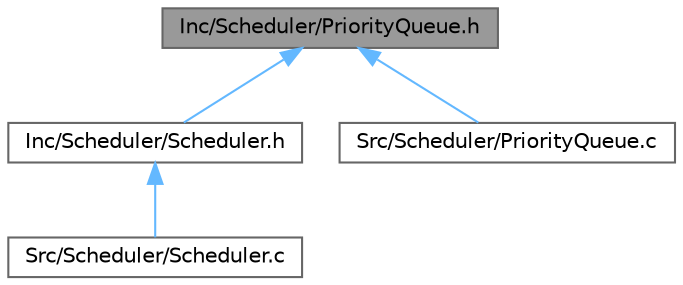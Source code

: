 digraph "Inc/Scheduler/PriorityQueue.h"
{
 // LATEX_PDF_SIZE
  bgcolor="transparent";
  edge [fontname=Helvetica,fontsize=10,labelfontname=Helvetica,labelfontsize=10];
  node [fontname=Helvetica,fontsize=10,shape=box,height=0.2,width=0.4];
  Node1 [label="Inc/Scheduler/PriorityQueue.h",height=0.2,width=0.4,color="gray40", fillcolor="grey60", style="filled", fontcolor="black",tooltip=" "];
  Node1 -> Node2 [dir="back",color="steelblue1",style="solid"];
  Node2 [label="Inc/Scheduler/Scheduler.h",height=0.2,width=0.4,color="grey40", fillcolor="white", style="filled",URL="$Scheduler_8h.html",tooltip=" "];
  Node2 -> Node3 [dir="back",color="steelblue1",style="solid"];
  Node3 [label="Src/Scheduler/Scheduler.c",height=0.2,width=0.4,color="grey40", fillcolor="white", style="filled",URL="$Scheduler_8c.html",tooltip=" "];
  Node1 -> Node4 [dir="back",color="steelblue1",style="solid"];
  Node4 [label="Src/Scheduler/PriorityQueue.c",height=0.2,width=0.4,color="grey40", fillcolor="white", style="filled",URL="$PriorityQueue_8c.html",tooltip=" "];
}

